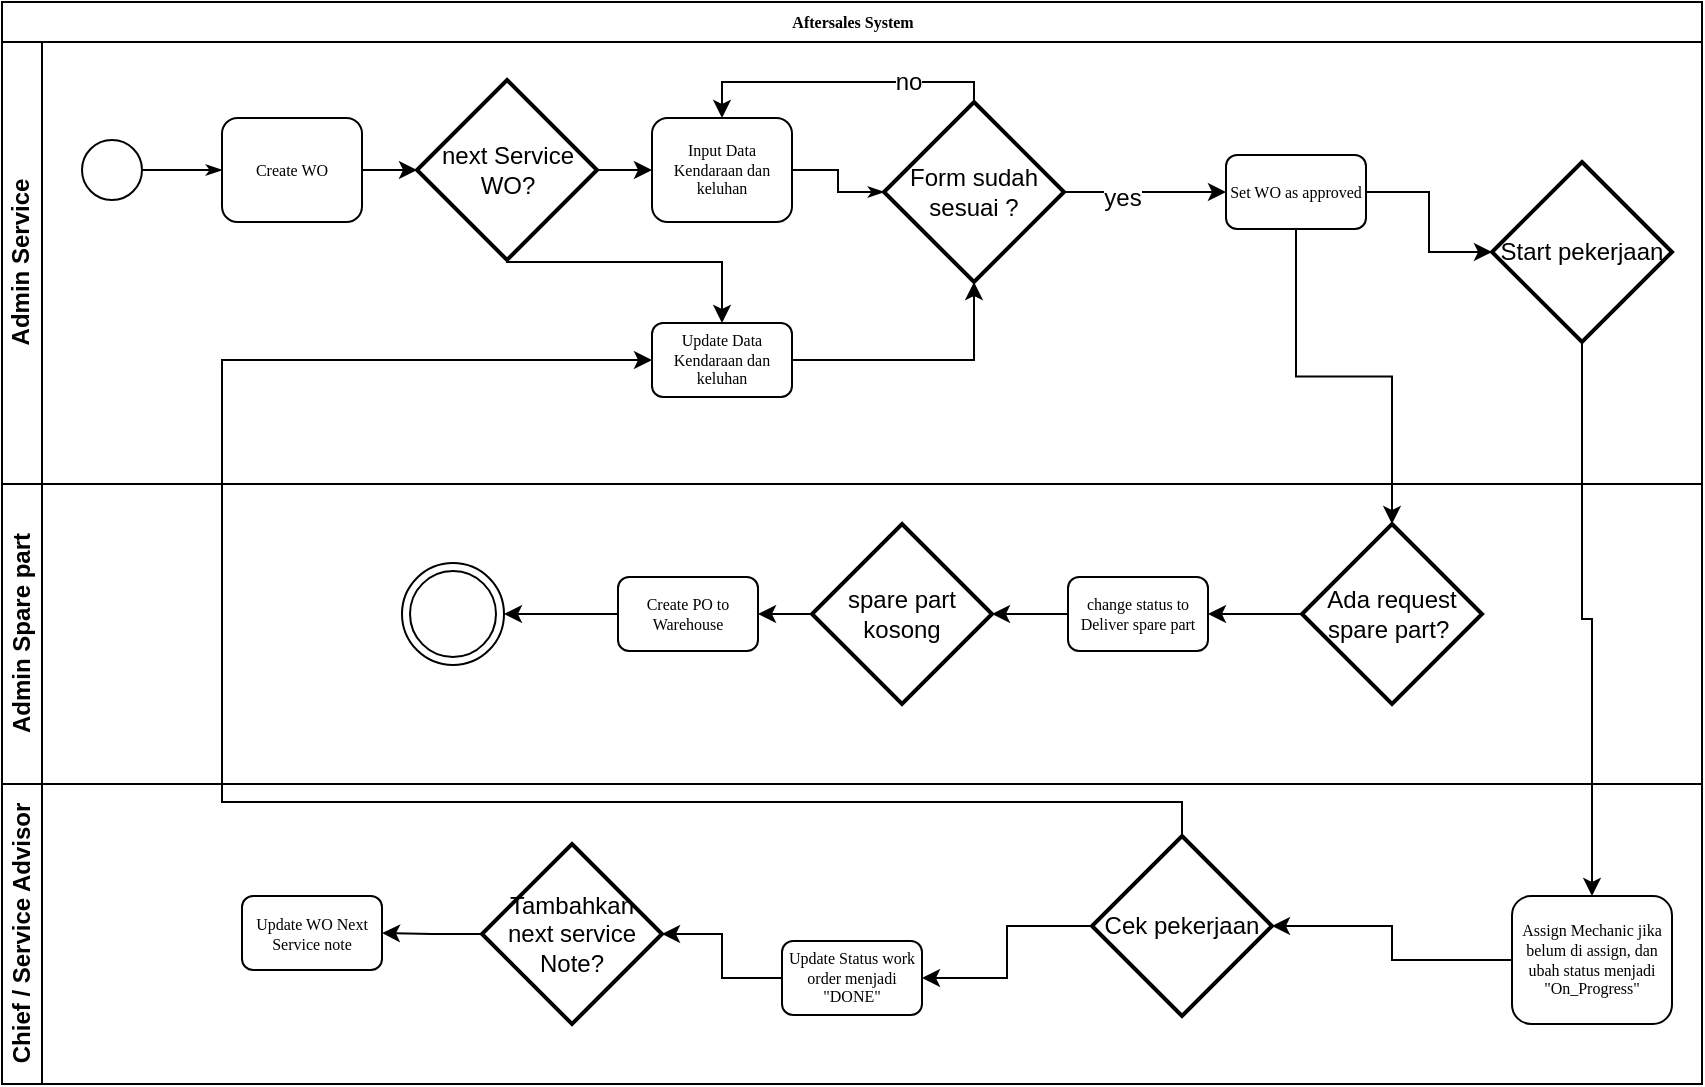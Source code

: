 <mxfile pages="1" version="11.2.2" type="github"><diagram name="Page-1" id="c7488fd3-1785-93aa-aadb-54a6760d102a"><mxGraphModel dx="1038" dy="588" grid="1" gridSize="10" guides="1" tooltips="1" connect="1" arrows="1" fold="1" page="1" pageScale="1" pageWidth="1100" pageHeight="850" background="#ffffff" math="0" shadow="0"><root><mxCell id="0"/><mxCell id="1" parent="0"/><mxCell id="2b4e8129b02d487f-1" value="Aftersales System" style="swimlane;html=1;childLayout=stackLayout;horizontal=1;startSize=20;horizontalStack=0;rounded=0;shadow=0;labelBackgroundColor=none;strokeColor=#000000;strokeWidth=1;fillColor=#ffffff;fontFamily=Verdana;fontSize=8;fontColor=#000000;align=center;" parent="1" vertex="1"><mxGeometry x="180" y="70" width="850" height="541" as="geometry"/></mxCell><mxCell id="sKlVujvYiWTSik_ec8Vi-46" style="edgeStyle=orthogonalEdgeStyle;rounded=0;orthogonalLoop=1;jettySize=auto;html=1;entryX=0.5;entryY=0;entryDx=0;entryDy=0;entryPerimeter=0;" parent="2b4e8129b02d487f-1" source="2b4e8129b02d487f-12" target="sKlVujvYiWTSik_ec8Vi-45" edge="1"><mxGeometry relative="1" as="geometry"/></mxCell><mxCell id="sKlVujvYiWTSik_ec8Vi-60" style="edgeStyle=orthogonalEdgeStyle;rounded=0;orthogonalLoop=1;jettySize=auto;html=1;entryX=0.5;entryY=0;entryDx=0;entryDy=0;" parent="2b4e8129b02d487f-1" source="sKlVujvYiWTSik_ec8Vi-58" target="sKlVujvYiWTSik_ec8Vi-59" edge="1"><mxGeometry relative="1" as="geometry"/></mxCell><mxCell id="sKlVujvYiWTSik_ec8Vi-65" style="edgeStyle=orthogonalEdgeStyle;rounded=0;orthogonalLoop=1;jettySize=auto;html=1;entryX=0;entryY=0.5;entryDx=0;entryDy=0;exitX=0.5;exitY=0;exitDx=0;exitDy=0;exitPerimeter=0;" parent="2b4e8129b02d487f-1" source="sKlVujvYiWTSik_ec8Vi-61" target="sKlVujvYiWTSik_ec8Vi-54" edge="1"><mxGeometry relative="1" as="geometry"><Array as="points"><mxPoint x="590" y="400"/><mxPoint x="110" y="400"/><mxPoint x="110" y="179"/></Array></mxGeometry></mxCell><mxCell id="2b4e8129b02d487f-2" value="Admin Service" style="swimlane;html=1;startSize=20;horizontal=0;" parent="2b4e8129b02d487f-1" vertex="1"><mxGeometry y="20" width="850" height="221" as="geometry"><mxRectangle y="20" width="680" height="100" as="alternateBounds"/></mxGeometry></mxCell><mxCell id="2b4e8129b02d487f-18" style="edgeStyle=orthogonalEdgeStyle;rounded=0;html=1;labelBackgroundColor=none;startArrow=none;startFill=0;startSize=5;endArrow=classicThin;endFill=1;endSize=5;jettySize=auto;orthogonalLoop=1;strokeColor=#000000;strokeWidth=1;fontFamily=Verdana;fontSize=8;fontColor=#000000;entryX=0;entryY=0.5;entryDx=0;entryDy=0;" parent="2b4e8129b02d487f-2" source="2b4e8129b02d487f-5" target="sKlVujvYiWTSik_ec8Vi-68" edge="1"><mxGeometry relative="1" as="geometry"><mxPoint x="170" y="64" as="targetPoint"/></mxGeometry></mxCell><mxCell id="2b4e8129b02d487f-5" value="" style="ellipse;whiteSpace=wrap;html=1;rounded=0;shadow=0;labelBackgroundColor=none;strokeColor=#000000;strokeWidth=1;fillColor=#ffffff;fontFamily=Verdana;fontSize=8;fontColor=#000000;align=center;" parent="2b4e8129b02d487f-2" vertex="1"><mxGeometry x="40" y="49" width="30" height="30" as="geometry"/></mxCell><mxCell id="2b4e8129b02d487f-6" value="Input Data Kendaraan dan keluhan" style="rounded=1;whiteSpace=wrap;html=1;shadow=0;labelBackgroundColor=none;strokeColor=#000000;strokeWidth=1;fillColor=#ffffff;fontFamily=Verdana;fontSize=8;fontColor=#000000;align=center;" parent="2b4e8129b02d487f-2" vertex="1"><mxGeometry x="325" y="38" width="70" height="52" as="geometry"/></mxCell><mxCell id="2b4e8129b02d487f-12" value="Set WO as approved" style="rounded=1;whiteSpace=wrap;html=1;shadow=0;labelBackgroundColor=none;strokeColor=#000000;strokeWidth=1;fillColor=#ffffff;fontFamily=Verdana;fontSize=8;fontColor=#000000;align=center;" parent="2b4e8129b02d487f-2" vertex="1"><mxGeometry x="612" y="56.5" width="70" height="37" as="geometry"/></mxCell><mxCell id="2b4e8129b02d487f-24" style="edgeStyle=orthogonalEdgeStyle;rounded=0;html=1;labelBackgroundColor=none;startArrow=none;startFill=0;startSize=5;endArrow=classicThin;endFill=1;endSize=5;jettySize=auto;orthogonalLoop=1;strokeColor=#000000;strokeWidth=1;fontFamily=Verdana;fontSize=8;fontColor=#000000;entryX=0;entryY=0.5;entryDx=0;entryDy=0;entryPerimeter=0;" parent="2b4e8129b02d487f-2" source="2b4e8129b02d487f-6" target="sKlVujvYiWTSik_ec8Vi-33" edge="1"><mxGeometry relative="1" as="geometry"><mxPoint x="425" y="100" as="targetPoint"/></mxGeometry></mxCell><mxCell id="sKlVujvYiWTSik_ec8Vi-34" style="edgeStyle=orthogonalEdgeStyle;rounded=0;orthogonalLoop=1;jettySize=auto;html=1;entryX=0.5;entryY=0;entryDx=0;entryDy=0;exitX=0.5;exitY=0;exitDx=0;exitDy=0;exitPerimeter=0;" parent="2b4e8129b02d487f-2" source="sKlVujvYiWTSik_ec8Vi-33" target="2b4e8129b02d487f-6" edge="1"><mxGeometry relative="1" as="geometry"><Array as="points"><mxPoint x="486" y="20"/><mxPoint x="360" y="20"/></Array></mxGeometry></mxCell><mxCell id="sKlVujvYiWTSik_ec8Vi-35" value="no" style="text;html=1;resizable=0;points=[];align=center;verticalAlign=middle;labelBackgroundColor=#ffffff;" parent="sKlVujvYiWTSik_ec8Vi-34" vertex="1" connectable="0"><mxGeometry x="-0.443" relative="1" as="geometry"><mxPoint as="offset"/></mxGeometry></mxCell><mxCell id="sKlVujvYiWTSik_ec8Vi-36" style="edgeStyle=orthogonalEdgeStyle;rounded=0;orthogonalLoop=1;jettySize=auto;html=1;entryX=0;entryY=0.5;entryDx=0;entryDy=0;" parent="2b4e8129b02d487f-2" source="sKlVujvYiWTSik_ec8Vi-33" target="2b4e8129b02d487f-12" edge="1"><mxGeometry relative="1" as="geometry"/></mxCell><mxCell id="sKlVujvYiWTSik_ec8Vi-37" value="yes" style="text;html=1;resizable=0;points=[];align=center;verticalAlign=middle;labelBackgroundColor=#ffffff;" parent="sKlVujvYiWTSik_ec8Vi-36" vertex="1" connectable="0"><mxGeometry x="-0.289" y="-3" relative="1" as="geometry"><mxPoint as="offset"/></mxGeometry></mxCell><mxCell id="sKlVujvYiWTSik_ec8Vi-33" value="Form sudah sesuai ?" style="strokeWidth=2;html=1;shape=mxgraph.flowchart.decision;whiteSpace=wrap;" parent="2b4e8129b02d487f-2" vertex="1"><mxGeometry x="441" y="30" width="90" height="90" as="geometry"/></mxCell><mxCell id="sKlVujvYiWTSik_ec8Vi-55" style="edgeStyle=orthogonalEdgeStyle;rounded=0;orthogonalLoop=1;jettySize=auto;html=1;entryX=0.5;entryY=1;entryDx=0;entryDy=0;entryPerimeter=0;" parent="2b4e8129b02d487f-2" source="sKlVujvYiWTSik_ec8Vi-54" target="sKlVujvYiWTSik_ec8Vi-33" edge="1"><mxGeometry relative="1" as="geometry"/></mxCell><mxCell id="sKlVujvYiWTSik_ec8Vi-54" value="Update Data Kendaraan dan keluhan" style="rounded=1;whiteSpace=wrap;html=1;shadow=0;labelBackgroundColor=none;strokeColor=#000000;strokeWidth=1;fillColor=#ffffff;fontFamily=Verdana;fontSize=8;fontColor=#000000;align=center;" parent="2b4e8129b02d487f-2" vertex="1"><mxGeometry x="325" y="140.5" width="70" height="37" as="geometry"/></mxCell><mxCell id="sKlVujvYiWTSik_ec8Vi-58" value="Start pekerjaan" style="strokeWidth=2;html=1;shape=mxgraph.flowchart.decision;whiteSpace=wrap;" parent="2b4e8129b02d487f-2" vertex="1"><mxGeometry x="745" y="60" width="90" height="90" as="geometry"/></mxCell><mxCell id="sKlVujvYiWTSik_ec8Vi-57" style="edgeStyle=orthogonalEdgeStyle;rounded=0;orthogonalLoop=1;jettySize=auto;html=1;entryX=0;entryY=0.5;entryDx=0;entryDy=0;entryPerimeter=0;" parent="2b4e8129b02d487f-2" source="2b4e8129b02d487f-12" target="sKlVujvYiWTSik_ec8Vi-58" edge="1"><mxGeometry relative="1" as="geometry"><mxPoint x="745" y="37" as="targetPoint"/></mxGeometry></mxCell><mxCell id="sKlVujvYiWTSik_ec8Vi-70" value="" style="edgeStyle=orthogonalEdgeStyle;rounded=0;orthogonalLoop=1;jettySize=auto;html=1;" parent="2b4e8129b02d487f-2" source="sKlVujvYiWTSik_ec8Vi-68" target="sKlVujvYiWTSik_ec8Vi-69" edge="1"><mxGeometry relative="1" as="geometry"/></mxCell><mxCell id="sKlVujvYiWTSik_ec8Vi-68" value="Create WO" style="rounded=1;whiteSpace=wrap;html=1;shadow=0;labelBackgroundColor=none;strokeColor=#000000;strokeWidth=1;fillColor=#ffffff;fontFamily=Verdana;fontSize=8;fontColor=#000000;align=center;" parent="2b4e8129b02d487f-2" vertex="1"><mxGeometry x="110" y="38" width="70" height="52" as="geometry"/></mxCell><mxCell id="sKlVujvYiWTSik_ec8Vi-71" style="edgeStyle=orthogonalEdgeStyle;rounded=0;orthogonalLoop=1;jettySize=auto;html=1;" parent="2b4e8129b02d487f-2" source="sKlVujvYiWTSik_ec8Vi-69" target="sKlVujvYiWTSik_ec8Vi-54" edge="1"><mxGeometry relative="1" as="geometry"><Array as="points"><mxPoint x="253" y="110"/><mxPoint x="360" y="110"/></Array></mxGeometry></mxCell><mxCell id="sKlVujvYiWTSik_ec8Vi-72" value="" style="edgeStyle=orthogonalEdgeStyle;rounded=0;orthogonalLoop=1;jettySize=auto;html=1;" parent="2b4e8129b02d487f-2" source="sKlVujvYiWTSik_ec8Vi-69" target="2b4e8129b02d487f-6" edge="1"><mxGeometry relative="1" as="geometry"/></mxCell><mxCell id="sKlVujvYiWTSik_ec8Vi-69" value="next Service WO?" style="strokeWidth=2;html=1;shape=mxgraph.flowchart.decision;whiteSpace=wrap;" parent="2b4e8129b02d487f-2" vertex="1"><mxGeometry x="207.5" y="19" width="90" height="90" as="geometry"/></mxCell><mxCell id="2b4e8129b02d487f-3" value="Admin Spare part" style="swimlane;html=1;startSize=20;horizontal=0;" parent="2b4e8129b02d487f-1" vertex="1"><mxGeometry y="241" width="850" height="150" as="geometry"/></mxCell><mxCell id="sKlVujvYiWTSik_ec8Vi-48" style="edgeStyle=orthogonalEdgeStyle;rounded=0;orthogonalLoop=1;jettySize=auto;html=1;entryX=1;entryY=0.5;entryDx=0;entryDy=0;" parent="2b4e8129b02d487f-3" source="sKlVujvYiWTSik_ec8Vi-45" target="sKlVujvYiWTSik_ec8Vi-47" edge="1"><mxGeometry relative="1" as="geometry"/></mxCell><mxCell id="sKlVujvYiWTSik_ec8Vi-45" value="Ada request spare part?&amp;nbsp;" style="strokeWidth=2;html=1;shape=mxgraph.flowchart.decision;whiteSpace=wrap;" parent="2b4e8129b02d487f-3" vertex="1"><mxGeometry x="650" y="20" width="90" height="90" as="geometry"/></mxCell><mxCell id="sKlVujvYiWTSik_ec8Vi-51" style="edgeStyle=orthogonalEdgeStyle;rounded=0;orthogonalLoop=1;jettySize=auto;html=1;" parent="2b4e8129b02d487f-3" source="sKlVujvYiWTSik_ec8Vi-47" target="sKlVujvYiWTSik_ec8Vi-50" edge="1"><mxGeometry relative="1" as="geometry"/></mxCell><mxCell id="sKlVujvYiWTSik_ec8Vi-47" value="change status to Deliver spare part" style="rounded=1;whiteSpace=wrap;html=1;shadow=0;labelBackgroundColor=none;strokeColor=#000000;strokeWidth=1;fillColor=#ffffff;fontFamily=Verdana;fontSize=8;fontColor=#000000;align=center;" parent="2b4e8129b02d487f-3" vertex="1"><mxGeometry x="533" y="46.5" width="70" height="37" as="geometry"/></mxCell><mxCell id="sKlVujvYiWTSik_ec8Vi-53" value="" style="edgeStyle=orthogonalEdgeStyle;rounded=0;orthogonalLoop=1;jettySize=auto;html=1;" parent="2b4e8129b02d487f-3" source="sKlVujvYiWTSik_ec8Vi-50" target="sKlVujvYiWTSik_ec8Vi-52" edge="1"><mxGeometry relative="1" as="geometry"/></mxCell><mxCell id="sKlVujvYiWTSik_ec8Vi-50" value="spare part kosong" style="strokeWidth=2;html=1;shape=mxgraph.flowchart.decision;whiteSpace=wrap;" parent="2b4e8129b02d487f-3" vertex="1"><mxGeometry x="405" y="20" width="90" height="90" as="geometry"/></mxCell><mxCell id="sKlVujvYiWTSik_ec8Vi-67" value="" style="edgeStyle=orthogonalEdgeStyle;rounded=0;orthogonalLoop=1;jettySize=auto;html=1;" parent="2b4e8129b02d487f-3" source="sKlVujvYiWTSik_ec8Vi-52" target="sKlVujvYiWTSik_ec8Vi-66" edge="1"><mxGeometry relative="1" as="geometry"/></mxCell><mxCell id="sKlVujvYiWTSik_ec8Vi-52" value="Create PO to Warehouse" style="rounded=1;whiteSpace=wrap;html=1;shadow=0;labelBackgroundColor=none;strokeColor=#000000;strokeWidth=1;fillColor=#ffffff;fontFamily=Verdana;fontSize=8;fontColor=#000000;align=center;" parent="2b4e8129b02d487f-3" vertex="1"><mxGeometry x="308" y="46.5" width="70" height="37" as="geometry"/></mxCell><mxCell id="sKlVujvYiWTSik_ec8Vi-66" value="" style="ellipse;shape=doubleEllipse;whiteSpace=wrap;html=1;aspect=fixed;" parent="2b4e8129b02d487f-3" vertex="1"><mxGeometry x="200" y="39.5" width="51" height="51" as="geometry"/></mxCell><mxCell id="2b4e8129b02d487f-4" value="Chief / Service Advisor" style="swimlane;html=1;startSize=20;horizontal=0;" parent="2b4e8129b02d487f-1" vertex="1"><mxGeometry y="391" width="850" height="150" as="geometry"/></mxCell><mxCell id="5Vv4vmspSaX9HJv2Tk1Z-2" style="edgeStyle=orthogonalEdgeStyle;rounded=0;orthogonalLoop=1;jettySize=auto;html=1;entryX=1;entryY=0.5;entryDx=0;entryDy=0;entryPerimeter=0;" edge="1" parent="2b4e8129b02d487f-4" source="sKlVujvYiWTSik_ec8Vi-56" target="5Vv4vmspSaX9HJv2Tk1Z-1"><mxGeometry relative="1" as="geometry"/></mxCell><mxCell id="sKlVujvYiWTSik_ec8Vi-56" value="Update Status work order menjadi &quot;DONE&quot;" style="rounded=1;whiteSpace=wrap;html=1;shadow=0;labelBackgroundColor=none;strokeColor=#000000;strokeWidth=1;fillColor=#ffffff;fontFamily=Verdana;fontSize=8;fontColor=#000000;align=center;" parent="2b4e8129b02d487f-4" vertex="1"><mxGeometry x="390" y="78.5" width="70" height="37" as="geometry"/></mxCell><mxCell id="sKlVujvYiWTSik_ec8Vi-62" style="edgeStyle=orthogonalEdgeStyle;rounded=0;orthogonalLoop=1;jettySize=auto;html=1;entryX=1;entryY=0.5;entryDx=0;entryDy=0;entryPerimeter=0;" parent="2b4e8129b02d487f-4" source="sKlVujvYiWTSik_ec8Vi-59" target="sKlVujvYiWTSik_ec8Vi-61" edge="1"><mxGeometry relative="1" as="geometry"/></mxCell><mxCell id="sKlVujvYiWTSik_ec8Vi-59" value="Assign Mechanic jika belum di assign, dan ubah status menjadi &quot;On_Progress&quot;" style="rounded=1;whiteSpace=wrap;html=1;shadow=0;labelBackgroundColor=none;strokeColor=#000000;strokeWidth=1;fillColor=#ffffff;fontFamily=Verdana;fontSize=8;fontColor=#000000;align=center;" parent="2b4e8129b02d487f-4" vertex="1"><mxGeometry x="755" y="56" width="80" height="64" as="geometry"/></mxCell><mxCell id="sKlVujvYiWTSik_ec8Vi-64" value="" style="edgeStyle=orthogonalEdgeStyle;rounded=0;orthogonalLoop=1;jettySize=auto;html=1;entryX=1;entryY=0.5;entryDx=0;entryDy=0;" parent="2b4e8129b02d487f-4" source="sKlVujvYiWTSik_ec8Vi-61" target="sKlVujvYiWTSik_ec8Vi-56" edge="1"><mxGeometry relative="1" as="geometry"><mxPoint x="465" y="71" as="targetPoint"/></mxGeometry></mxCell><mxCell id="sKlVujvYiWTSik_ec8Vi-61" value="Cek pekerjaan" style="strokeWidth=2;html=1;shape=mxgraph.flowchart.decision;whiteSpace=wrap;" parent="2b4e8129b02d487f-4" vertex="1"><mxGeometry x="545" y="26" width="90" height="90" as="geometry"/></mxCell><mxCell id="5Vv4vmspSaX9HJv2Tk1Z-4" style="edgeStyle=orthogonalEdgeStyle;rounded=0;orthogonalLoop=1;jettySize=auto;html=1;entryX=1;entryY=0.5;entryDx=0;entryDy=0;" edge="1" parent="2b4e8129b02d487f-4" source="5Vv4vmspSaX9HJv2Tk1Z-1" target="5Vv4vmspSaX9HJv2Tk1Z-3"><mxGeometry relative="1" as="geometry"/></mxCell><mxCell id="5Vv4vmspSaX9HJv2Tk1Z-1" value="Tambahkan next service Note?" style="strokeWidth=2;html=1;shape=mxgraph.flowchart.decision;whiteSpace=wrap;" vertex="1" parent="2b4e8129b02d487f-4"><mxGeometry x="240" y="30" width="90" height="90" as="geometry"/></mxCell><mxCell id="5Vv4vmspSaX9HJv2Tk1Z-3" value="Update WO Next Service note" style="rounded=1;whiteSpace=wrap;html=1;shadow=0;labelBackgroundColor=none;strokeColor=#000000;strokeWidth=1;fillColor=#ffffff;fontFamily=Verdana;fontSize=8;fontColor=#000000;align=center;" vertex="1" parent="2b4e8129b02d487f-4"><mxGeometry x="120" y="56" width="70" height="37" as="geometry"/></mxCell></root></mxGraphModel></diagram></mxfile>